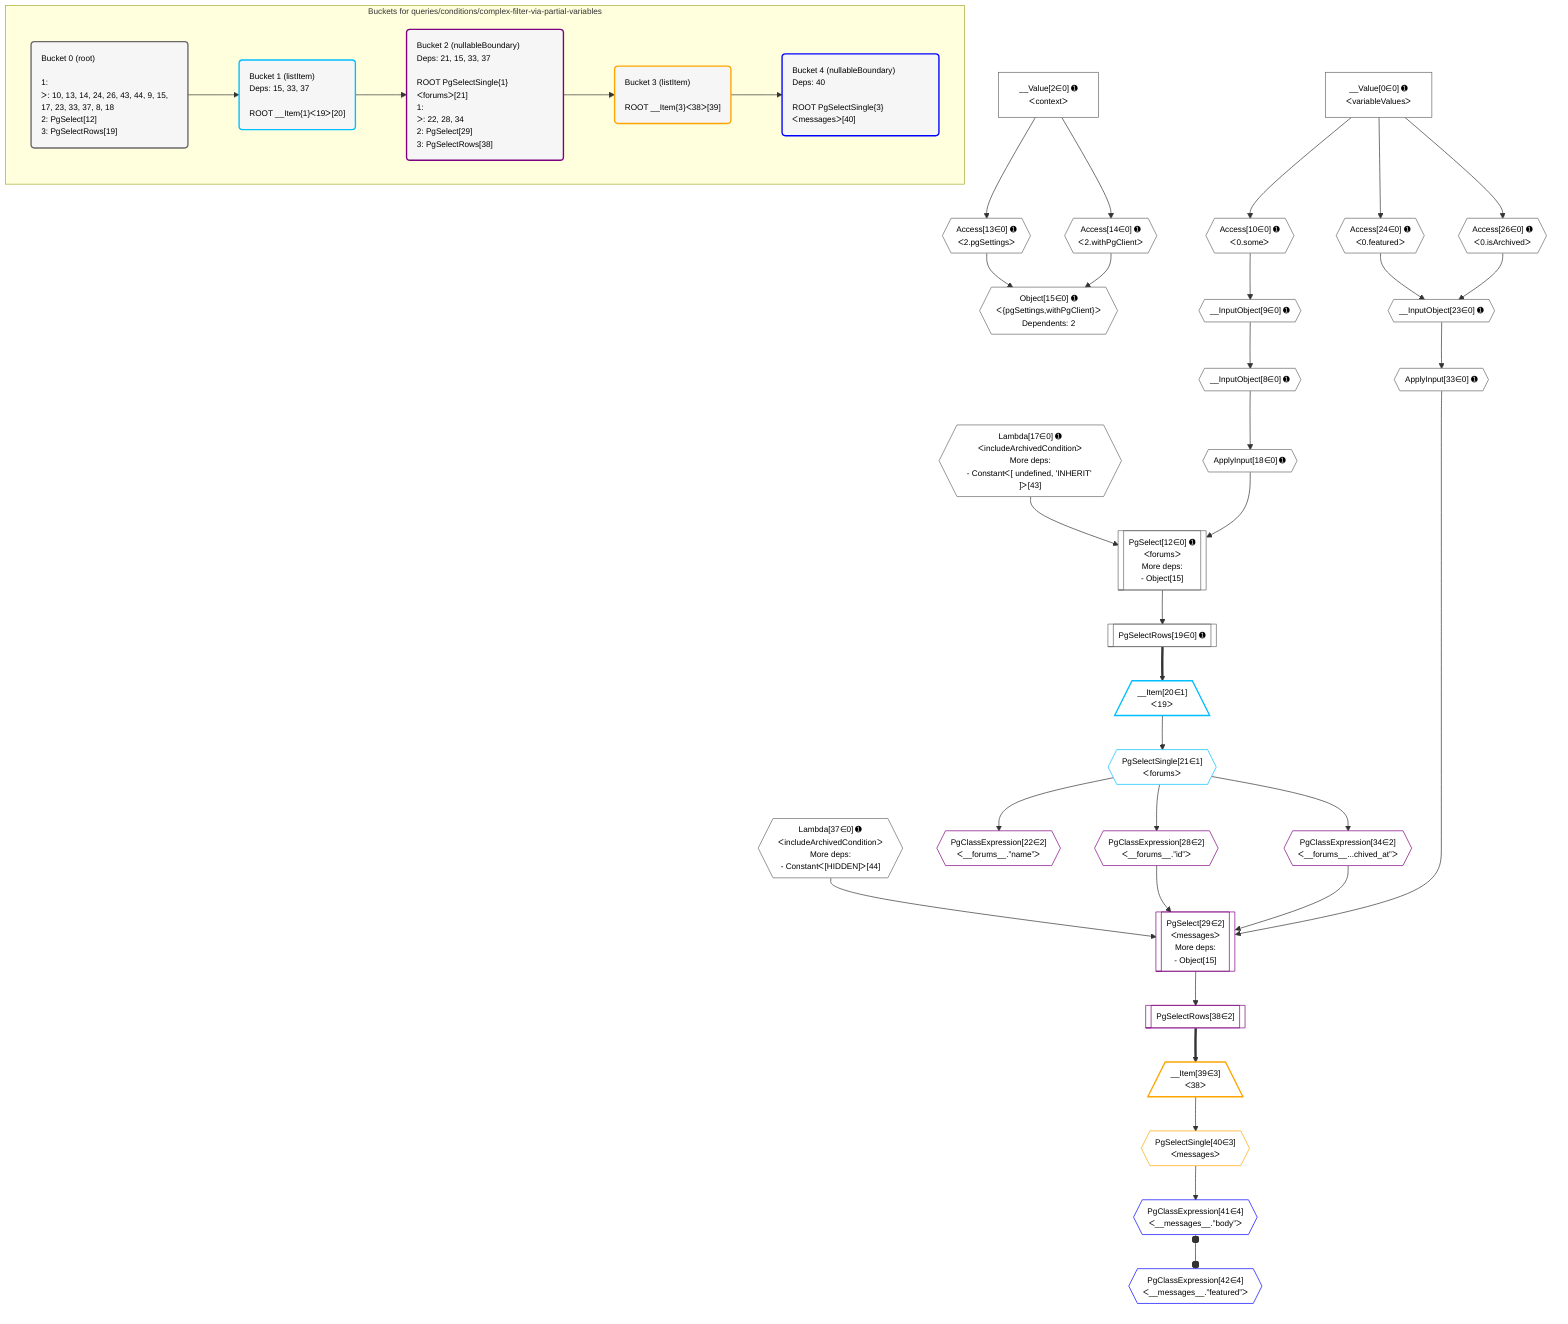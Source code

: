 %%{init: {'themeVariables': { 'fontSize': '12px'}}}%%
graph TD
    classDef path fill:#eee,stroke:#000,color:#000
    classDef plan fill:#fff,stroke-width:1px,color:#000
    classDef itemplan fill:#fff,stroke-width:2px,color:#000
    classDef unbatchedplan fill:#dff,stroke-width:1px,color:#000
    classDef sideeffectplan fill:#fcc,stroke-width:2px,color:#000
    classDef bucket fill:#f6f6f6,color:#000,stroke-width:2px,text-align:left

    subgraph "Buckets for queries/conditions/complex-filter-via-partial-variables"
    Bucket0("Bucket 0 (root)<br /><br />1: <br />ᐳ: 10, 13, 14, 24, 26, 43, 44, 9, 15, 17, 23, 33, 37, 8, 18<br />2: PgSelect[12]<br />3: PgSelectRows[19]"):::bucket
    Bucket1("Bucket 1 (listItem)<br />Deps: 15, 33, 37<br /><br />ROOT __Item{1}ᐸ19ᐳ[20]"):::bucket
    Bucket2("Bucket 2 (nullableBoundary)<br />Deps: 21, 15, 33, 37<br /><br />ROOT PgSelectSingle{1}ᐸforumsᐳ[21]<br />1: <br />ᐳ: 22, 28, 34<br />2: PgSelect[29]<br />3: PgSelectRows[38]"):::bucket
    Bucket3("Bucket 3 (listItem)<br /><br />ROOT __Item{3}ᐸ38ᐳ[39]"):::bucket
    Bucket4("Bucket 4 (nullableBoundary)<br />Deps: 40<br /><br />ROOT PgSelectSingle{3}ᐸmessagesᐳ[40]"):::bucket
    end
    Bucket0 --> Bucket1
    Bucket1 --> Bucket2
    Bucket2 --> Bucket3
    Bucket3 --> Bucket4

    %% plan dependencies
    PgSelect12[["PgSelect[12∈0] ➊<br />ᐸforumsᐳ<br />More deps:<br />- Object[15]"]]:::plan
    Lambda17{{"Lambda[17∈0] ➊<br />ᐸincludeArchivedConditionᐳ<br />More deps:<br />- Constantᐸ[ undefined, 'INHERIT' ]ᐳ[43]"}}:::plan
    ApplyInput18{{"ApplyInput[18∈0] ➊"}}:::plan
    Lambda17 & ApplyInput18 --> PgSelect12
    Object15{{"Object[15∈0] ➊<br />ᐸ{pgSettings,withPgClient}ᐳ<br />Dependents: 2"}}:::plan
    Access13{{"Access[13∈0] ➊<br />ᐸ2.pgSettingsᐳ"}}:::plan
    Access14{{"Access[14∈0] ➊<br />ᐸ2.withPgClientᐳ"}}:::plan
    Access13 & Access14 --> Object15
    __InputObject23{{"__InputObject[23∈0] ➊"}}:::plan
    Access24{{"Access[24∈0] ➊<br />ᐸ0.featuredᐳ"}}:::plan
    Access26{{"Access[26∈0] ➊<br />ᐸ0.isArchivedᐳ"}}:::plan
    Access24 & Access26 --> __InputObject23
    __InputObject8{{"__InputObject[8∈0] ➊"}}:::plan
    __InputObject9{{"__InputObject[9∈0] ➊"}}:::plan
    __InputObject9 --> __InputObject8
    Access10{{"Access[10∈0] ➊<br />ᐸ0.someᐳ"}}:::plan
    Access10 --> __InputObject9
    __Value0["__Value[0∈0] ➊<br />ᐸvariableValuesᐳ"]:::plan
    __Value0 --> Access10
    __Value2["__Value[2∈0] ➊<br />ᐸcontextᐳ"]:::plan
    __Value2 --> Access13
    __Value2 --> Access14
    __InputObject8 --> ApplyInput18
    PgSelectRows19[["PgSelectRows[19∈0] ➊"]]:::plan
    PgSelect12 --> PgSelectRows19
    __Value0 --> Access24
    __Value0 --> Access26
    ApplyInput33{{"ApplyInput[33∈0] ➊"}}:::plan
    __InputObject23 --> ApplyInput33
    Lambda37{{"Lambda[37∈0] ➊<br />ᐸincludeArchivedConditionᐳ<br />More deps:<br />- Constantᐸ[HIDDEN]ᐳ[44]"}}:::plan
    __Item20[/"__Item[20∈1]<br />ᐸ19ᐳ"\]:::itemplan
    PgSelectRows19 ==> __Item20
    PgSelectSingle21{{"PgSelectSingle[21∈1]<br />ᐸforumsᐳ"}}:::plan
    __Item20 --> PgSelectSingle21
    PgSelect29[["PgSelect[29∈2]<br />ᐸmessagesᐳ<br />More deps:<br />- Object[15]"]]:::plan
    PgClassExpression28{{"PgClassExpression[28∈2]<br />ᐸ__forums__.”id”ᐳ"}}:::plan
    PgClassExpression34{{"PgClassExpression[34∈2]<br />ᐸ__forums__...chived_at”ᐳ"}}:::plan
    PgClassExpression28 & ApplyInput33 & PgClassExpression34 & Lambda37 --> PgSelect29
    PgClassExpression22{{"PgClassExpression[22∈2]<br />ᐸ__forums__.”name”ᐳ"}}:::plan
    PgSelectSingle21 --> PgClassExpression22
    PgSelectSingle21 --> PgClassExpression28
    PgSelectSingle21 --> PgClassExpression34
    PgSelectRows38[["PgSelectRows[38∈2]"]]:::plan
    PgSelect29 --> PgSelectRows38
    __Item39[/"__Item[39∈3]<br />ᐸ38ᐳ"\]:::itemplan
    PgSelectRows38 ==> __Item39
    PgSelectSingle40{{"PgSelectSingle[40∈3]<br />ᐸmessagesᐳ"}}:::plan
    __Item39 --> PgSelectSingle40
    PgClassExpression41{{"PgClassExpression[41∈4]<br />ᐸ__messages__.”body”ᐳ"}}:::plan
    PgSelectSingle40 --> PgClassExpression41
    PgClassExpression42{{"PgClassExpression[42∈4]<br />ᐸ__messages__.”featured”ᐳ"}}:::plan
    PgClassExpression41 o--o PgClassExpression42

    %% define steps
    classDef bucket0 stroke:#696969
    class Bucket0,__Value0,__Value2,__InputObject8,__InputObject9,Access10,PgSelect12,Access13,Access14,Object15,Lambda17,ApplyInput18,PgSelectRows19,__InputObject23,Access24,Access26,ApplyInput33,Lambda37 bucket0
    classDef bucket1 stroke:#00bfff
    class Bucket1,__Item20,PgSelectSingle21 bucket1
    classDef bucket2 stroke:#7f007f
    class Bucket2,PgClassExpression22,PgClassExpression28,PgSelect29,PgClassExpression34,PgSelectRows38 bucket2
    classDef bucket3 stroke:#ffa500
    class Bucket3,__Item39,PgSelectSingle40 bucket3
    classDef bucket4 stroke:#0000ff
    class Bucket4,PgClassExpression41,PgClassExpression42 bucket4